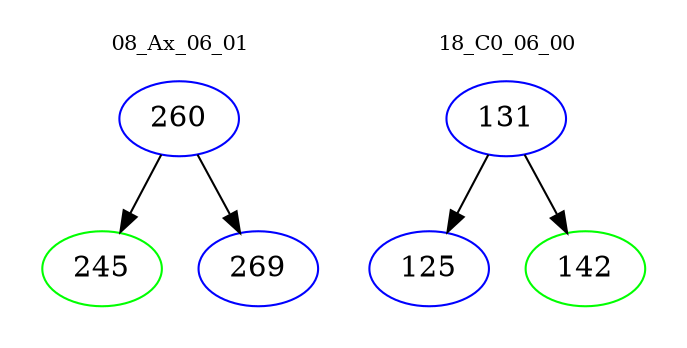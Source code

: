 digraph{
subgraph cluster_0 {
color = white
label = "08_Ax_06_01";
fontsize=10;
T0_260 [label="260", color="blue"]
T0_260 -> T0_245 [color="black"]
T0_245 [label="245", color="green"]
T0_260 -> T0_269 [color="black"]
T0_269 [label="269", color="blue"]
}
subgraph cluster_1 {
color = white
label = "18_C0_06_00";
fontsize=10;
T1_131 [label="131", color="blue"]
T1_131 -> T1_125 [color="black"]
T1_125 [label="125", color="blue"]
T1_131 -> T1_142 [color="black"]
T1_142 [label="142", color="green"]
}
}
